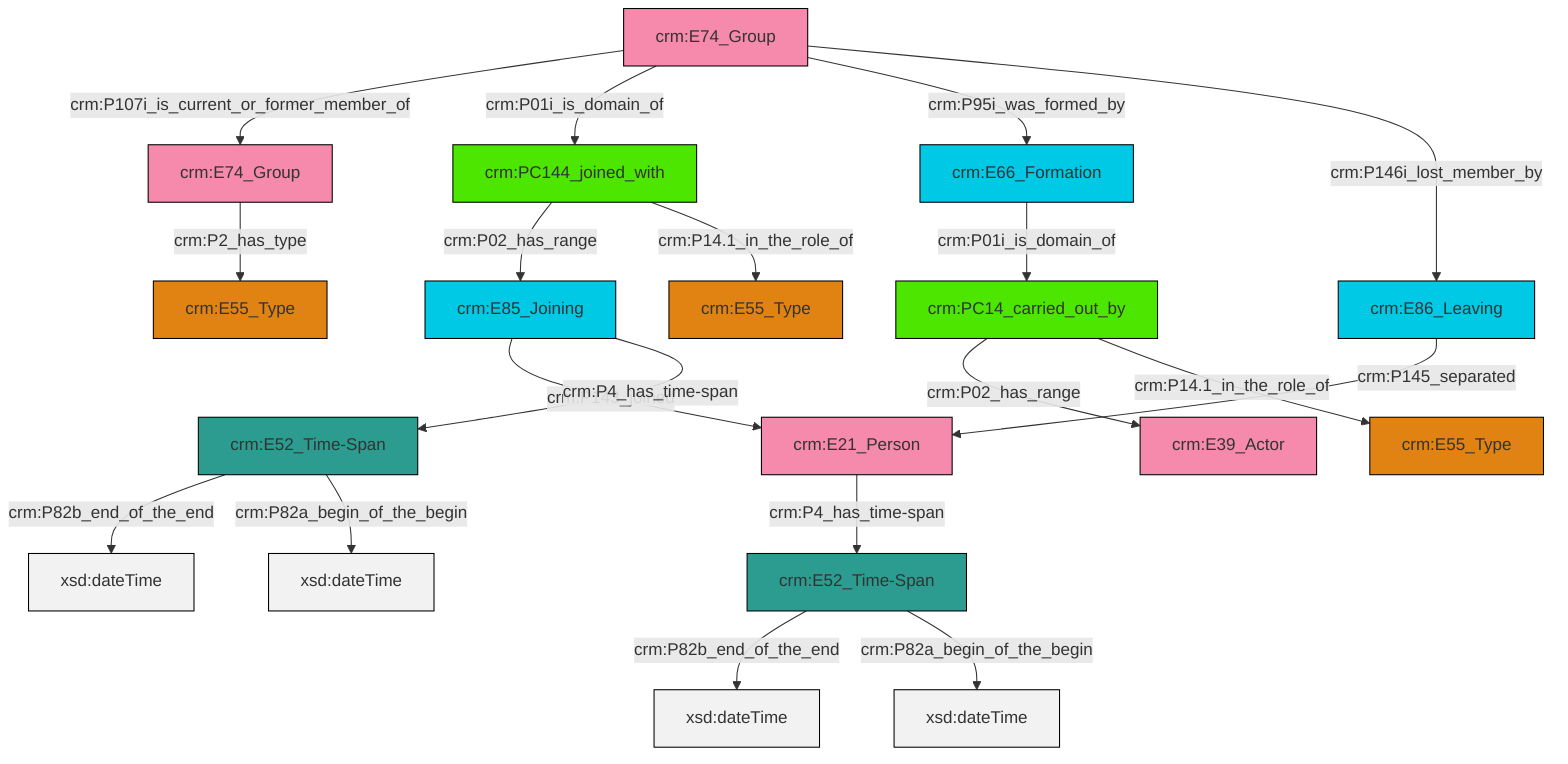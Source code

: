 graph TD
classDef Literal fill:#f2f2f2,stroke:#000000;
classDef CRM_Entity fill:#FFFFFF,stroke:#000000;
classDef Temporal_Entity fill:#00C9E6, stroke:#000000;
classDef Type fill:#E18312, stroke:#000000;
classDef Time-Span fill:#2C9C91, stroke:#000000;
classDef Appellation fill:#FFEB7F, stroke:#000000;
classDef Place fill:#008836, stroke:#000000;
classDef Persistent_Item fill:#B266B2, stroke:#000000;
classDef Conceptual_Object fill:#FFD700, stroke:#000000;
classDef Physical_Thing fill:#D2B48C, stroke:#000000;
classDef Actor fill:#f58aad, stroke:#000000;
classDef PC_Classes fill:#4ce600, stroke:#000000;
classDef Multi fill:#cccccc,stroke:#000000;

4["crm:PC14_carried_out_by"]:::PC_Classes -->|crm:P02_has_range| 5["crm:E39_Actor"]:::Actor
8["crm:E52_Time-Span"]:::Time-Span -->|crm:P82b_end_of_the_end| 9[xsd:dateTime]:::Literal
11["crm:E74_Group"]:::Actor -->|crm:P107i_is_current_or_former_member_of| 12["crm:E74_Group"]:::Actor
11["crm:E74_Group"]:::Actor -->|crm:P01i_is_domain_of| 13["crm:PC144_joined_with"]:::PC_Classes
13["crm:PC144_joined_with"]:::PC_Classes -->|crm:P02_has_range| 14["crm:E85_Joining"]:::Temporal_Entity
14["crm:E85_Joining"]:::Temporal_Entity -->|crm:P143_joined| 2["crm:E21_Person"]:::Actor
16["crm:E52_Time-Span"]:::Time-Span -->|crm:P82b_end_of_the_end| 17[xsd:dateTime]:::Literal
8["crm:E52_Time-Span"]:::Time-Span -->|crm:P82a_begin_of_the_begin| 20[xsd:dateTime]:::Literal
6["crm:E66_Formation"]:::Temporal_Entity -->|crm:P01i_is_domain_of| 4["crm:PC14_carried_out_by"]:::PC_Classes
14["crm:E85_Joining"]:::Temporal_Entity -->|crm:P4_has_time-span| 8["crm:E52_Time-Span"]:::Time-Span
11["crm:E74_Group"]:::Actor -->|crm:P95i_was_formed_by| 6["crm:E66_Formation"]:::Temporal_Entity
16["crm:E52_Time-Span"]:::Time-Span -->|crm:P82a_begin_of_the_begin| 27[xsd:dateTime]:::Literal
13["crm:PC144_joined_with"]:::PC_Classes -->|crm:P14.1_in_the_role_of| 22["crm:E55_Type"]:::Type
0["crm:E86_Leaving"]:::Temporal_Entity -->|crm:P145_separated| 2["crm:E21_Person"]:::Actor
2["crm:E21_Person"]:::Actor -->|crm:P4_has_time-span| 16["crm:E52_Time-Span"]:::Time-Span
12["crm:E74_Group"]:::Actor -->|crm:P2_has_type| 18["crm:E55_Type"]:::Type
11["crm:E74_Group"]:::Actor -->|crm:P146i_lost_member_by| 0["crm:E86_Leaving"]:::Temporal_Entity
4["crm:PC14_carried_out_by"]:::PC_Classes -->|crm:P14.1_in_the_role_of| 24["crm:E55_Type"]:::Type
